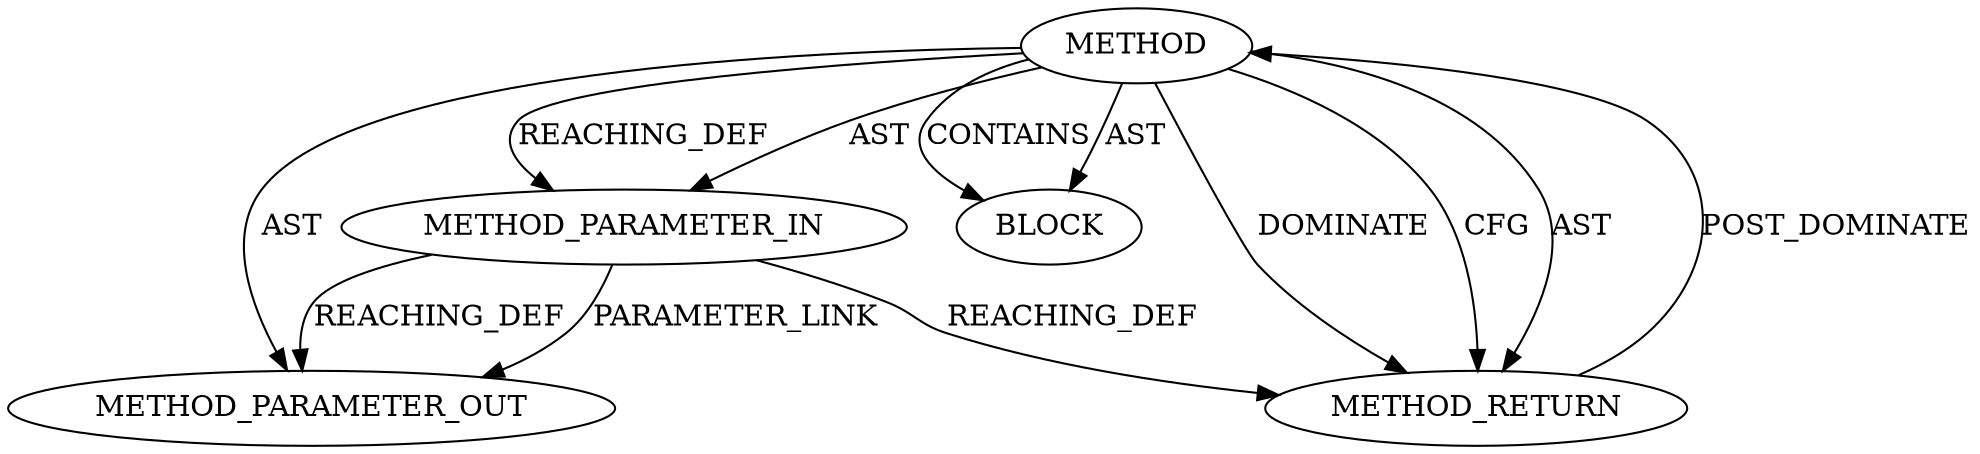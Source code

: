 digraph {
  21994 [label=METHOD_PARAMETER_OUT ORDER=1 CODE="p1" IS_VARIADIC=false TYPE_FULL_NAME="ANY" EVALUATION_STRATEGY="BY_VALUE" INDEX=1 NAME="p1"]
  19957 [label=METHOD AST_PARENT_TYPE="NAMESPACE_BLOCK" AST_PARENT_FULL_NAME="<global>" ORDER=0 CODE="<empty>" FULL_NAME="spin_lock_irq" IS_EXTERNAL=true FILENAME="<empty>" SIGNATURE="" NAME="spin_lock_irq"]
  19958 [label=METHOD_PARAMETER_IN ORDER=1 CODE="p1" IS_VARIADIC=false TYPE_FULL_NAME="ANY" EVALUATION_STRATEGY="BY_VALUE" INDEX=1 NAME="p1"]
  19959 [label=BLOCK ORDER=1 ARGUMENT_INDEX=1 CODE="<empty>" TYPE_FULL_NAME="ANY"]
  19960 [label=METHOD_RETURN ORDER=2 CODE="RET" TYPE_FULL_NAME="ANY" EVALUATION_STRATEGY="BY_VALUE"]
  19958 -> 21994 [label=REACHING_DEF VARIABLE="p1"]
  19957 -> 19958 [label=REACHING_DEF VARIABLE=""]
  19957 -> 19959 [label=CONTAINS ]
  19957 -> 19959 [label=AST ]
  19960 -> 19957 [label=POST_DOMINATE ]
  19957 -> 19960 [label=DOMINATE ]
  19957 -> 19958 [label=AST ]
  19957 -> 19960 [label=CFG ]
  19958 -> 19960 [label=REACHING_DEF VARIABLE="p1"]
  19957 -> 21994 [label=AST ]
  19957 -> 19960 [label=AST ]
  19958 -> 21994 [label=PARAMETER_LINK ]
}
